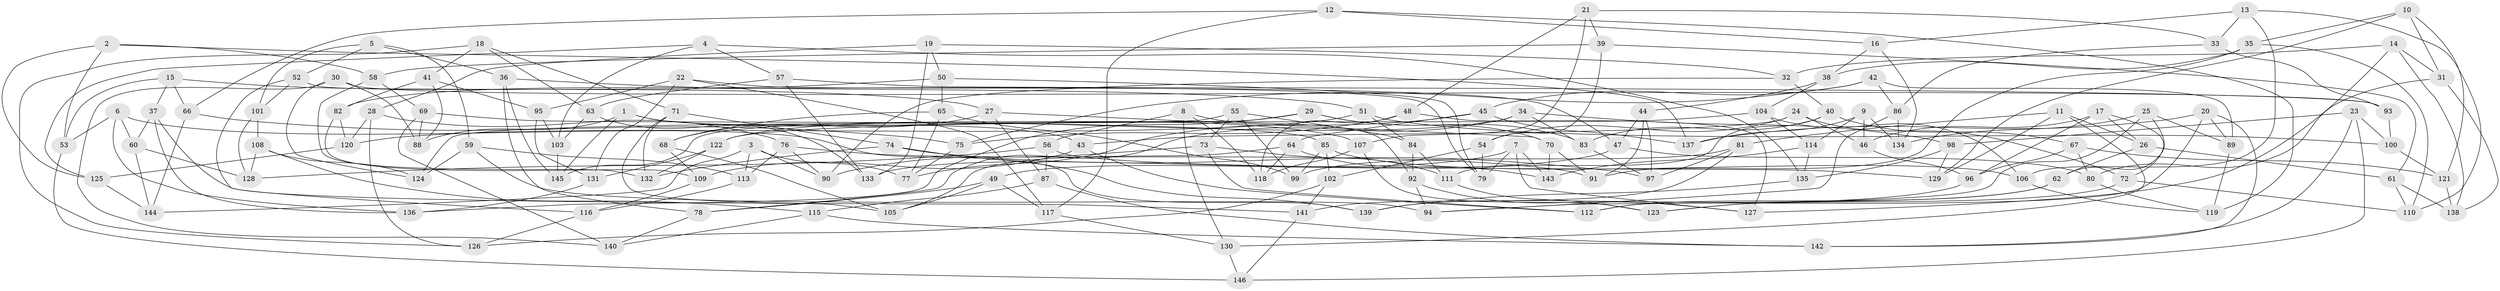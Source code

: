 // coarse degree distribution, {6: 0.4891304347826087, 4: 0.40217391304347827, 5: 0.08695652173913043, 3: 0.021739130434782608}
// Generated by graph-tools (version 1.1) at 2025/42/03/06/25 10:42:21]
// undirected, 146 vertices, 292 edges
graph export_dot {
graph [start="1"]
  node [color=gray90,style=filled];
  1;
  2;
  3;
  4;
  5;
  6;
  7;
  8;
  9;
  10;
  11;
  12;
  13;
  14;
  15;
  16;
  17;
  18;
  19;
  20;
  21;
  22;
  23;
  24;
  25;
  26;
  27;
  28;
  29;
  30;
  31;
  32;
  33;
  34;
  35;
  36;
  37;
  38;
  39;
  40;
  41;
  42;
  43;
  44;
  45;
  46;
  47;
  48;
  49;
  50;
  51;
  52;
  53;
  54;
  55;
  56;
  57;
  58;
  59;
  60;
  61;
  62;
  63;
  64;
  65;
  66;
  67;
  68;
  69;
  70;
  71;
  72;
  73;
  74;
  75;
  76;
  77;
  78;
  79;
  80;
  81;
  82;
  83;
  84;
  85;
  86;
  87;
  88;
  89;
  90;
  91;
  92;
  93;
  94;
  95;
  96;
  97;
  98;
  99;
  100;
  101;
  102;
  103;
  104;
  105;
  106;
  107;
  108;
  109;
  110;
  111;
  112;
  113;
  114;
  115;
  116;
  117;
  118;
  119;
  120;
  121;
  122;
  123;
  124;
  125;
  126;
  127;
  128;
  129;
  130;
  131;
  132;
  133;
  134;
  135;
  136;
  137;
  138;
  139;
  140;
  141;
  142;
  143;
  144;
  145;
  146;
  1 -- 43;
  1 -- 88;
  1 -- 145;
  1 -- 107;
  2 -- 58;
  2 -- 137;
  2 -- 125;
  2 -- 53;
  3 -- 144;
  3 -- 90;
  3 -- 77;
  3 -- 113;
  4 -- 103;
  4 -- 135;
  4 -- 57;
  4 -- 125;
  5 -- 101;
  5 -- 59;
  5 -- 36;
  5 -- 52;
  6 -- 139;
  6 -- 136;
  6 -- 60;
  6 -- 53;
  7 -- 143;
  7 -- 133;
  7 -- 127;
  7 -- 79;
  8 -- 130;
  8 -- 56;
  8 -- 92;
  8 -- 118;
  9 -- 114;
  9 -- 137;
  9 -- 46;
  9 -- 134;
  10 -- 129;
  10 -- 31;
  10 -- 121;
  10 -- 35;
  11 -- 129;
  11 -- 26;
  11 -- 130;
  11 -- 81;
  12 -- 66;
  12 -- 119;
  12 -- 16;
  12 -- 117;
  13 -- 110;
  13 -- 106;
  13 -- 16;
  13 -- 33;
  14 -- 127;
  14 -- 138;
  14 -- 31;
  14 -- 32;
  15 -- 66;
  15 -- 27;
  15 -- 53;
  15 -- 37;
  16 -- 38;
  16 -- 134;
  17 -- 46;
  17 -- 26;
  17 -- 96;
  17 -- 72;
  18 -- 71;
  18 -- 63;
  18 -- 41;
  18 -- 126;
  19 -- 133;
  19 -- 28;
  19 -- 32;
  19 -- 50;
  20 -- 142;
  20 -- 137;
  20 -- 89;
  20 -- 112;
  21 -- 107;
  21 -- 33;
  21 -- 48;
  21 -- 39;
  22 -- 95;
  22 -- 47;
  22 -- 131;
  22 -- 117;
  23 -- 146;
  23 -- 142;
  23 -- 98;
  23 -- 100;
  24 -- 46;
  24 -- 72;
  24 -- 54;
  24 -- 43;
  25 -- 62;
  25 -- 134;
  25 -- 89;
  25 -- 94;
  26 -- 62;
  26 -- 61;
  27 -- 87;
  27 -- 70;
  27 -- 68;
  28 -- 76;
  28 -- 126;
  28 -- 120;
  29 -- 70;
  29 -- 145;
  29 -- 83;
  29 -- 136;
  30 -- 140;
  30 -- 93;
  30 -- 124;
  30 -- 88;
  31 -- 138;
  31 -- 80;
  32 -- 40;
  32 -- 90;
  33 -- 93;
  33 -- 86;
  34 -- 122;
  34 -- 78;
  34 -- 98;
  34 -- 83;
  35 -- 38;
  35 -- 110;
  35 -- 91;
  36 -- 145;
  36 -- 78;
  36 -- 51;
  37 -- 136;
  37 -- 60;
  37 -- 141;
  38 -- 44;
  38 -- 104;
  39 -- 54;
  39 -- 61;
  39 -- 58;
  40 -- 83;
  40 -- 111;
  40 -- 67;
  41 -- 88;
  41 -- 82;
  41 -- 95;
  42 -- 45;
  42 -- 89;
  42 -- 86;
  42 -- 75;
  43 -- 109;
  43 -- 112;
  44 -- 47;
  44 -- 91;
  44 -- 97;
  45 -- 77;
  45 -- 64;
  45 -- 137;
  46 -- 96;
  47 -- 80;
  47 -- 49;
  48 -- 127;
  48 -- 75;
  48 -- 118;
  49 -- 78;
  49 -- 117;
  49 -- 105;
  50 -- 82;
  50 -- 79;
  50 -- 65;
  51 -- 100;
  51 -- 84;
  51 -- 120;
  52 -- 116;
  52 -- 101;
  52 -- 79;
  53 -- 146;
  54 -- 79;
  54 -- 102;
  55 -- 124;
  55 -- 99;
  55 -- 84;
  55 -- 73;
  56 -- 87;
  56 -- 129;
  56 -- 128;
  57 -- 93;
  57 -- 63;
  57 -- 133;
  58 -- 132;
  58 -- 69;
  59 -- 124;
  59 -- 113;
  59 -- 94;
  60 -- 128;
  60 -- 144;
  61 -- 138;
  61 -- 110;
  62 -- 123;
  62 -- 112;
  63 -- 133;
  63 -- 103;
  64 -- 118;
  64 -- 143;
  64 -- 105;
  65 -- 99;
  65 -- 77;
  65 -- 68;
  66 -- 75;
  66 -- 144;
  67 -- 96;
  67 -- 80;
  67 -- 121;
  68 -- 109;
  68 -- 105;
  69 -- 88;
  69 -- 85;
  69 -- 140;
  70 -- 143;
  70 -- 91;
  71 -- 132;
  71 -- 105;
  71 -- 74;
  72 -- 123;
  72 -- 110;
  73 -- 112;
  73 -- 90;
  73 -- 111;
  74 -- 139;
  74 -- 132;
  74 -- 97;
  75 -- 77;
  76 -- 90;
  76 -- 91;
  76 -- 113;
  78 -- 140;
  80 -- 119;
  81 -- 97;
  81 -- 99;
  81 -- 141;
  82 -- 120;
  82 -- 109;
  83 -- 97;
  84 -- 92;
  84 -- 111;
  85 -- 99;
  85 -- 106;
  85 -- 102;
  86 -- 134;
  86 -- 94;
  87 -- 142;
  87 -- 115;
  89 -- 119;
  92 -- 127;
  92 -- 94;
  93 -- 100;
  95 -- 131;
  95 -- 103;
  96 -- 139;
  98 -- 129;
  98 -- 135;
  100 -- 121;
  101 -- 108;
  101 -- 128;
  102 -- 141;
  102 -- 126;
  103 -- 145;
  104 -- 122;
  104 -- 114;
  104 -- 106;
  106 -- 119;
  107 -- 118;
  107 -- 123;
  108 -- 115;
  108 -- 128;
  108 -- 124;
  109 -- 116;
  111 -- 123;
  113 -- 116;
  114 -- 143;
  114 -- 135;
  115 -- 140;
  115 -- 142;
  116 -- 126;
  117 -- 130;
  120 -- 125;
  121 -- 138;
  122 -- 131;
  122 -- 132;
  125 -- 144;
  130 -- 146;
  131 -- 136;
  135 -- 139;
  141 -- 146;
}
